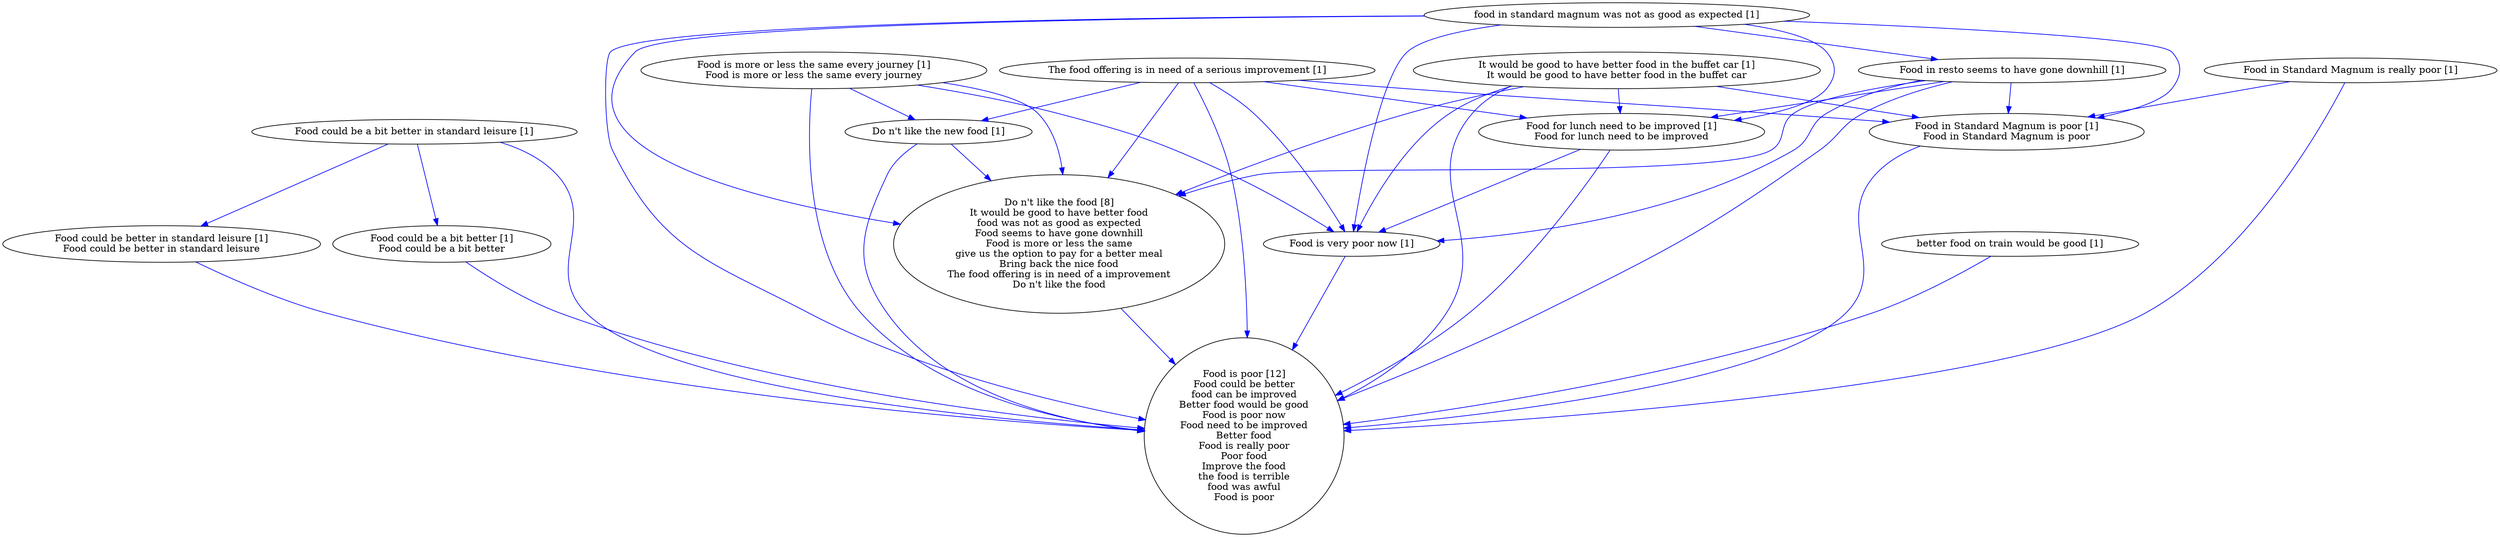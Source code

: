 digraph collapsedGraph {
"Do n't like the food [8]\nIt would be good to have better food\nfood was not as good as expected\nFood seems to have gone downhill\nFood is more or less the same\ngive us the option to pay for a better meal\nBring back the nice food\nThe food offering is in need of a improvement\nDo n't like the food""Food is poor [12]\nFood could be better\nfood can be improved\nBetter food would be good\nFood is poor now\nFood need to be improved\nBetter food\nFood is really poor\nPoor food\nImprove the food\nthe food is terrible\nfood was awful\nFood is poor""Do n't like the new food [1]""Food could be a bit better in standard leisure [1]""Food could be better in standard leisure [1]\nFood could be better in standard leisure""Food could be a bit better [1]\nFood could be a bit better""Food for lunch need to be improved [1]\nFood for lunch need to be improved""Food in Standard Magnum is really poor [1]""Food in Standard Magnum is poor [1]\nFood in Standard Magnum is poor""Food in resto seems to have gone downhill [1]""Food is more or less the same every journey [1]\nFood is more or less the same every journey""Food is very poor now [1]""It would be good to have better food in the buffet car [1]\nIt would be good to have better food in the buffet car""The food offering is in need of a serious improvement [1]""better food on train would be good [1]""food in standard magnum was not as good as expected [1]""Food could be a bit better in standard leisure [1]" -> "Food could be better in standard leisure [1]\nFood could be better in standard leisure" [color=blue]
"Food could be a bit better in standard leisure [1]" -> "Food could be a bit better [1]\nFood could be a bit better" [color=blue]
"Food for lunch need to be improved [1]\nFood for lunch need to be improved" -> "Food is poor [12]\nFood could be better\nfood can be improved\nBetter food would be good\nFood is poor now\nFood need to be improved\nBetter food\nFood is really poor\nPoor food\nImprove the food\nthe food is terrible\nfood was awful\nFood is poor" [color=blue]
"Food in Standard Magnum is really poor [1]" -> "Food in Standard Magnum is poor [1]\nFood in Standard Magnum is poor" [color=blue]
"Food in resto seems to have gone downhill [1]" -> "Food for lunch need to be improved [1]\nFood for lunch need to be improved" [color=blue]
"Food in resto seems to have gone downhill [1]" -> "Food in Standard Magnum is poor [1]\nFood in Standard Magnum is poor" [color=blue]
"Food is more or less the same every journey [1]\nFood is more or less the same every journey" -> "Do n't like the new food [1]" [color=blue]
"Do n't like the food [8]\nIt would be good to have better food\nfood was not as good as expected\nFood seems to have gone downhill\nFood is more or less the same\ngive us the option to pay for a better meal\nBring back the nice food\nThe food offering is in need of a improvement\nDo n't like the food" -> "Food is poor [12]\nFood could be better\nfood can be improved\nBetter food would be good\nFood is poor now\nFood need to be improved\nBetter food\nFood is really poor\nPoor food\nImprove the food\nthe food is terrible\nfood was awful\nFood is poor" [color=blue]
"Do n't like the new food [1]" -> "Food is poor [12]\nFood could be better\nfood can be improved\nBetter food would be good\nFood is poor now\nFood need to be improved\nBetter food\nFood is really poor\nPoor food\nImprove the food\nthe food is terrible\nfood was awful\nFood is poor" [color=blue]
"Food for lunch need to be improved [1]\nFood for lunch need to be improved" -> "Food is very poor now [1]" [color=blue]
"Food is more or less the same every journey [1]\nFood is more or less the same every journey" -> "Food is very poor now [1]" [color=blue]
"Food in resto seems to have gone downhill [1]" -> "Food is very poor now [1]" [color=blue]
"It would be good to have better food in the buffet car [1]\nIt would be good to have better food in the buffet car" -> "Food is very poor now [1]" [color=blue]
"It would be good to have better food in the buffet car [1]\nIt would be good to have better food in the buffet car" -> "Food for lunch need to be improved [1]\nFood for lunch need to be improved" [color=blue]
"It would be good to have better food in the buffet car [1]\nIt would be good to have better food in the buffet car" -> "Food in Standard Magnum is poor [1]\nFood in Standard Magnum is poor" [color=blue]
"The food offering is in need of a serious improvement [1]" -> "Do n't like the new food [1]" [color=blue]
"The food offering is in need of a serious improvement [1]" -> "Food in Standard Magnum is poor [1]\nFood in Standard Magnum is poor" [color=blue]
"The food offering is in need of a serious improvement [1]" -> "Food is very poor now [1]" [color=blue]
"The food offering is in need of a serious improvement [1]" -> "Food for lunch need to be improved [1]\nFood for lunch need to be improved" [color=blue]
"Food is more or less the same every journey [1]\nFood is more or less the same every journey" -> "Do n't like the food [8]\nIt would be good to have better food\nfood was not as good as expected\nFood seems to have gone downhill\nFood is more or less the same\ngive us the option to pay for a better meal\nBring back the nice food\nThe food offering is in need of a improvement\nDo n't like the food" [color=blue]
"Food could be a bit better in standard leisure [1]" -> "Food is poor [12]\nFood could be better\nfood can be improved\nBetter food would be good\nFood is poor now\nFood need to be improved\nBetter food\nFood is really poor\nPoor food\nImprove the food\nthe food is terrible\nfood was awful\nFood is poor" [color=blue]
"Food could be better in standard leisure [1]\nFood could be better in standard leisure" -> "Food is poor [12]\nFood could be better\nfood can be improved\nBetter food would be good\nFood is poor now\nFood need to be improved\nBetter food\nFood is really poor\nPoor food\nImprove the food\nthe food is terrible\nfood was awful\nFood is poor" [color=blue]
"Food could be a bit better [1]\nFood could be a bit better" -> "Food is poor [12]\nFood could be better\nfood can be improved\nBetter food would be good\nFood is poor now\nFood need to be improved\nBetter food\nFood is really poor\nPoor food\nImprove the food\nthe food is terrible\nfood was awful\nFood is poor" [color=blue]
"Food in Standard Magnum is poor [1]\nFood in Standard Magnum is poor" -> "Food is poor [12]\nFood could be better\nfood can be improved\nBetter food would be good\nFood is poor now\nFood need to be improved\nBetter food\nFood is really poor\nPoor food\nImprove the food\nthe food is terrible\nfood was awful\nFood is poor" [color=blue]
"better food on train would be good [1]" -> "Food is poor [12]\nFood could be better\nfood can be improved\nBetter food would be good\nFood is poor now\nFood need to be improved\nBetter food\nFood is really poor\nPoor food\nImprove the food\nthe food is terrible\nfood was awful\nFood is poor" [color=blue]
"food in standard magnum was not as good as expected [1]" -> "Food in resto seems to have gone downhill [1]" [color=blue]
"food in standard magnum was not as good as expected [1]" -> "Food in Standard Magnum is poor [1]\nFood in Standard Magnum is poor" [color=blue]
"food in standard magnum was not as good as expected [1]" -> "Food is very poor now [1]" [color=blue]
"food in standard magnum was not as good as expected [1]" -> "Food for lunch need to be improved [1]\nFood for lunch need to be improved" [color=blue]
"It would be good to have better food in the buffet car [1]\nIt would be good to have better food in the buffet car" -> "Do n't like the food [8]\nIt would be good to have better food\nfood was not as good as expected\nFood seems to have gone downhill\nFood is more or less the same\ngive us the option to pay for a better meal\nBring back the nice food\nThe food offering is in need of a improvement\nDo n't like the food" [color=blue]
"Food in Standard Magnum is really poor [1]" -> "Food is poor [12]\nFood could be better\nfood can be improved\nBetter food would be good\nFood is poor now\nFood need to be improved\nBetter food\nFood is really poor\nPoor food\nImprove the food\nthe food is terrible\nfood was awful\nFood is poor" [color=blue]
"Food in resto seems to have gone downhill [1]" -> "Food is poor [12]\nFood could be better\nfood can be improved\nBetter food would be good\nFood is poor now\nFood need to be improved\nBetter food\nFood is really poor\nPoor food\nImprove the food\nthe food is terrible\nfood was awful\nFood is poor" [color=blue]
"Food is more or less the same every journey [1]\nFood is more or less the same every journey" -> "Food is poor [12]\nFood could be better\nfood can be improved\nBetter food would be good\nFood is poor now\nFood need to be improved\nBetter food\nFood is really poor\nPoor food\nImprove the food\nthe food is terrible\nfood was awful\nFood is poor" [color=blue]
"Food is very poor now [1]" -> "Food is poor [12]\nFood could be better\nfood can be improved\nBetter food would be good\nFood is poor now\nFood need to be improved\nBetter food\nFood is really poor\nPoor food\nImprove the food\nthe food is terrible\nfood was awful\nFood is poor" [color=blue]
"It would be good to have better food in the buffet car [1]\nIt would be good to have better food in the buffet car" -> "Food is poor [12]\nFood could be better\nfood can be improved\nBetter food would be good\nFood is poor now\nFood need to be improved\nBetter food\nFood is really poor\nPoor food\nImprove the food\nthe food is terrible\nfood was awful\nFood is poor" [color=blue]
"The food offering is in need of a serious improvement [1]" -> "Food is poor [12]\nFood could be better\nfood can be improved\nBetter food would be good\nFood is poor now\nFood need to be improved\nBetter food\nFood is really poor\nPoor food\nImprove the food\nthe food is terrible\nfood was awful\nFood is poor" [color=blue]
"food in standard magnum was not as good as expected [1]" -> "Food is poor [12]\nFood could be better\nfood can be improved\nBetter food would be good\nFood is poor now\nFood need to be improved\nBetter food\nFood is really poor\nPoor food\nImprove the food\nthe food is terrible\nfood was awful\nFood is poor" [color=blue]
"Do n't like the new food [1]" -> "Do n't like the food [8]\nIt would be good to have better food\nfood was not as good as expected\nFood seems to have gone downhill\nFood is more or less the same\ngive us the option to pay for a better meal\nBring back the nice food\nThe food offering is in need of a improvement\nDo n't like the food" [color=blue]
"Food in resto seems to have gone downhill [1]" -> "Do n't like the food [8]\nIt would be good to have better food\nfood was not as good as expected\nFood seems to have gone downhill\nFood is more or less the same\ngive us the option to pay for a better meal\nBring back the nice food\nThe food offering is in need of a improvement\nDo n't like the food" [color=blue]
"The food offering is in need of a serious improvement [1]" -> "Do n't like the food [8]\nIt would be good to have better food\nfood was not as good as expected\nFood seems to have gone downhill\nFood is more or less the same\ngive us the option to pay for a better meal\nBring back the nice food\nThe food offering is in need of a improvement\nDo n't like the food" [color=blue]
"food in standard magnum was not as good as expected [1]" -> "Do n't like the food [8]\nIt would be good to have better food\nfood was not as good as expected\nFood seems to have gone downhill\nFood is more or less the same\ngive us the option to pay for a better meal\nBring back the nice food\nThe food offering is in need of a improvement\nDo n't like the food" [color=blue]
}